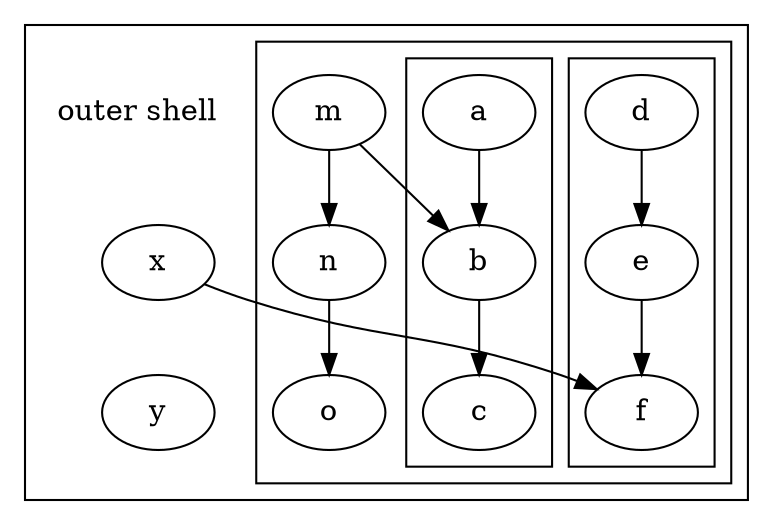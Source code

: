 digraph shell_demo {

  subgraph cluster_outer {
     zz [label="outer shell",shape=plaintext];
     edge [style=invis];
     zz ->  x;
     x -> y ;
     edge [style=solid];
     x -> f;

    subgraph cluster_middle { m -> n -> o;
                              m -> b;
      subgraph cluster_inner { a -> b -> c;}
      subgraph cluster_inner2 { d -> e -> f;}
    }
  }
}
// $Id: linguistic_shell_contain_hier.dot,v 1.1 2003/03/26 23:17:14 smurp Exp $

